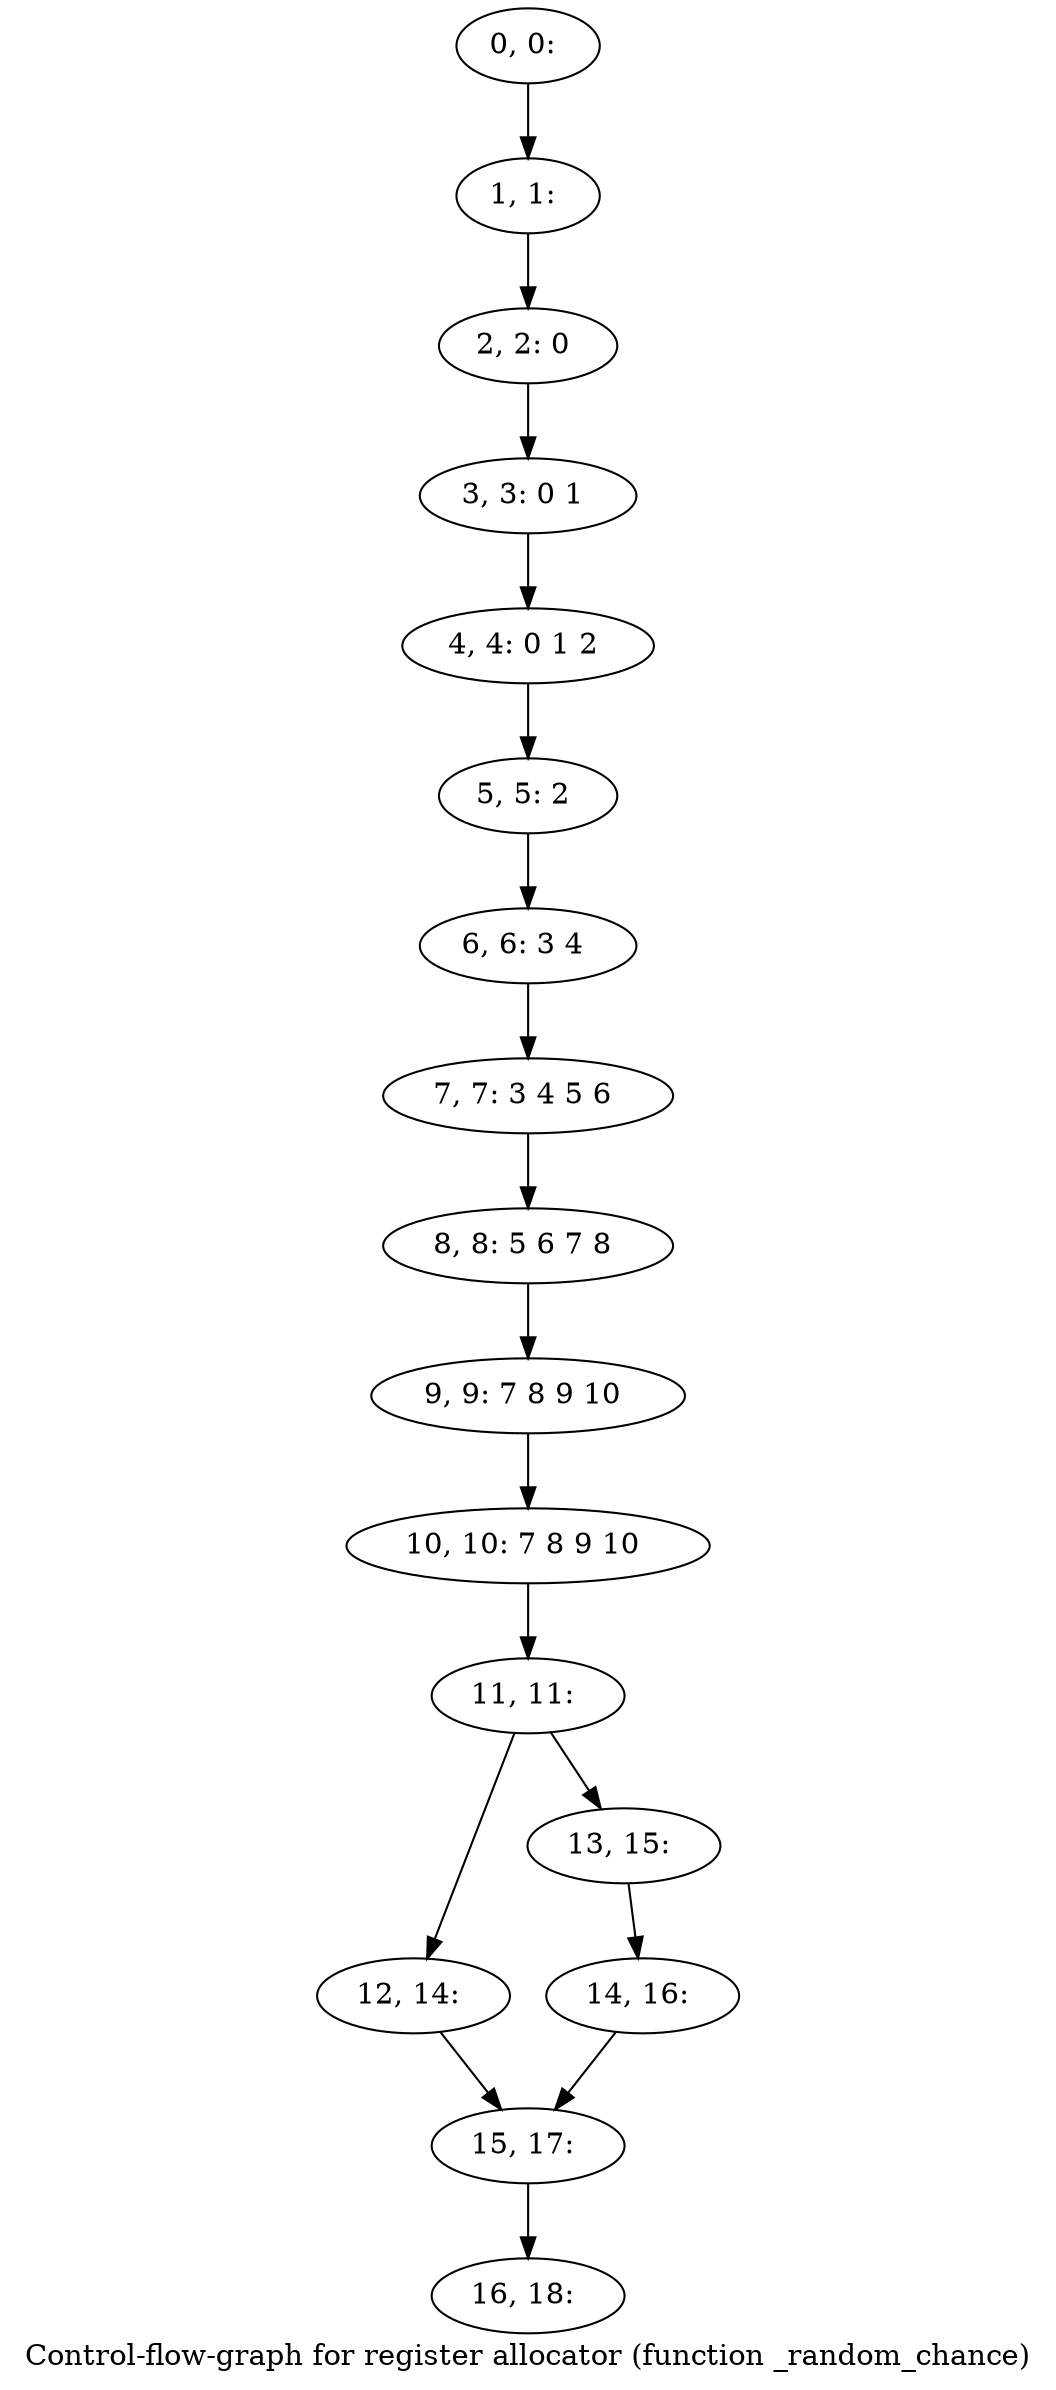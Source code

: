digraph G {
graph [label="Control-flow-graph for register allocator (function _random_chance)"]
0[label="0, 0: "];
1[label="1, 1: "];
2[label="2, 2: 0 "];
3[label="3, 3: 0 1 "];
4[label="4, 4: 0 1 2 "];
5[label="5, 5: 2 "];
6[label="6, 6: 3 4 "];
7[label="7, 7: 3 4 5 6 "];
8[label="8, 8: 5 6 7 8 "];
9[label="9, 9: 7 8 9 10 "];
10[label="10, 10: 7 8 9 10 "];
11[label="11, 11: "];
12[label="12, 14: "];
13[label="13, 15: "];
14[label="14, 16: "];
15[label="15, 17: "];
16[label="16, 18: "];
0->1 ;
1->2 ;
2->3 ;
3->4 ;
4->5 ;
5->6 ;
6->7 ;
7->8 ;
8->9 ;
9->10 ;
10->11 ;
11->12 ;
11->13 ;
12->15 ;
13->14 ;
14->15 ;
15->16 ;
}
